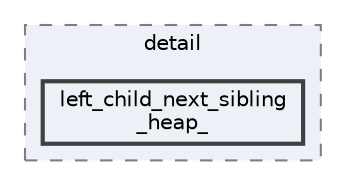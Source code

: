 digraph "C:/Users/HP/Documents/GitHub/Minero-Game/lib/include/c++/ext/pb_ds/detail/left_child_next_sibling_heap_"
{
 // LATEX_PDF_SIZE
  bgcolor="transparent";
  edge [fontname=Helvetica,fontsize=10,labelfontname=Helvetica,labelfontsize=10];
  node [fontname=Helvetica,fontsize=10,shape=box,height=0.2,width=0.4];
  compound=true
  subgraph clusterdir_4f0f249fdc041bc21b8825b2f7ef78dc {
    graph [ bgcolor="#edf0f7", pencolor="grey50", label="detail", fontname=Helvetica,fontsize=10 style="filled,dashed", URL="dir_4f0f249fdc041bc21b8825b2f7ef78dc.html",tooltip=""]
  dir_9c609327763dce1ca0b2b089a3deb187 [label="left_child_next_sibling\l_heap_", fillcolor="#edf0f7", color="grey25", style="filled,bold", URL="dir_9c609327763dce1ca0b2b089a3deb187.html",tooltip=""];
  }
}
